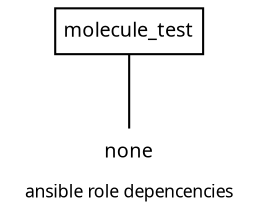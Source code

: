 graph {

  node [margin="0.05,0.09" height=0 width=0 shape=box fontname="Sans serif" fontsize="9.5"];

  fontsize="8.5";
  fontname="Sans serif";

  label="ansible role depencencies";

  layout=dot;
  splines=compound;
  concentrate=true;
  center=treu;
  dpi=300;

  {
    "molecule_test"
    "none" [shape=plaintext] 
  }
  "molecule_test" -- "none"
}
